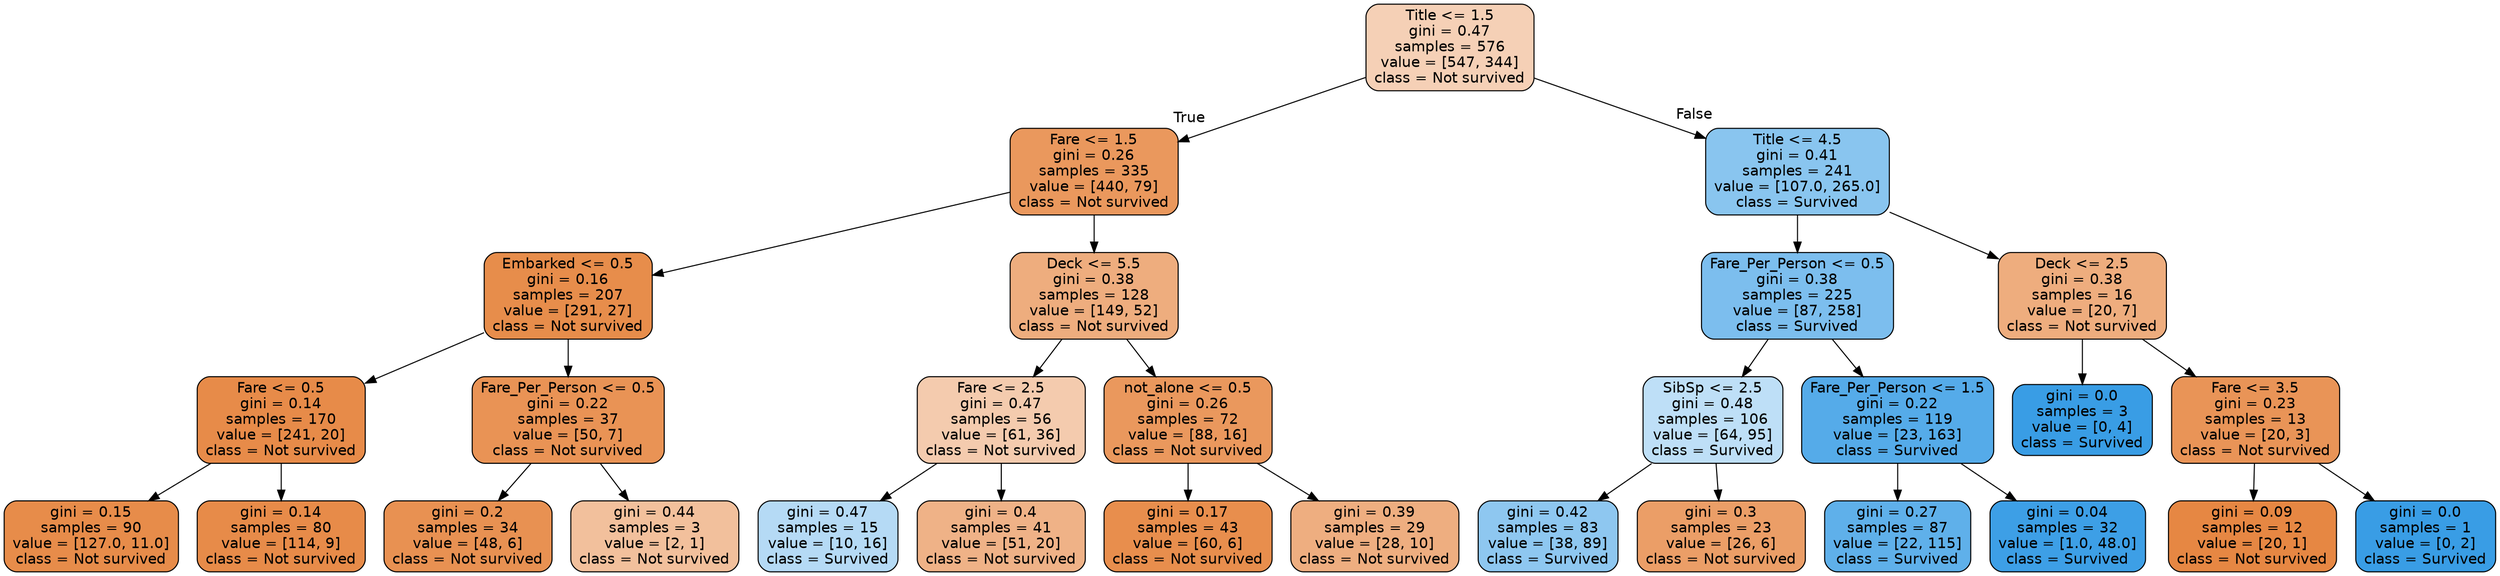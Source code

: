 digraph Tree {
node [shape=box, style="filled, rounded", color="black", fontname="helvetica"] ;
edge [fontname="helvetica"] ;
0 [label="Title <= 1.5\ngini = 0.47\nsamples = 576\nvalue = [547, 344]\nclass = Not survived", fillcolor="#f5d0b6"] ;
1 [label="Fare <= 1.5\ngini = 0.26\nsamples = 335\nvalue = [440, 79]\nclass = Not survived", fillcolor="#ea985d"] ;
0 -> 1 [labeldistance=2.5, labelangle=45, headlabel="True"] ;
2 [label="Embarked <= 0.5\ngini = 0.16\nsamples = 207\nvalue = [291, 27]\nclass = Not survived", fillcolor="#e78d4b"] ;
1 -> 2 ;
3 [label="Fare <= 0.5\ngini = 0.14\nsamples = 170\nvalue = [241, 20]\nclass = Not survived", fillcolor="#e78b49"] ;
2 -> 3 ;
4 [label="gini = 0.15\nsamples = 90\nvalue = [127.0, 11.0]\nclass = Not survived", fillcolor="#e78c4a"] ;
3 -> 4 ;
5 [label="gini = 0.14\nsamples = 80\nvalue = [114, 9]\nclass = Not survived", fillcolor="#e78b49"] ;
3 -> 5 ;
6 [label="Fare_Per_Person <= 0.5\ngini = 0.22\nsamples = 37\nvalue = [50, 7]\nclass = Not survived", fillcolor="#e99355"] ;
2 -> 6 ;
7 [label="gini = 0.2\nsamples = 34\nvalue = [48, 6]\nclass = Not survived", fillcolor="#e89152"] ;
6 -> 7 ;
8 [label="gini = 0.44\nsamples = 3\nvalue = [2, 1]\nclass = Not survived", fillcolor="#f2c09c"] ;
6 -> 8 ;
9 [label="Deck <= 5.5\ngini = 0.38\nsamples = 128\nvalue = [149, 52]\nclass = Not survived", fillcolor="#eead7e"] ;
1 -> 9 ;
10 [label="Fare <= 2.5\ngini = 0.47\nsamples = 56\nvalue = [61, 36]\nclass = Not survived", fillcolor="#f4cbae"] ;
9 -> 10 ;
11 [label="gini = 0.47\nsamples = 15\nvalue = [10, 16]\nclass = Survived", fillcolor="#b5daf5"] ;
10 -> 11 ;
12 [label="gini = 0.4\nsamples = 41\nvalue = [51, 20]\nclass = Not survived", fillcolor="#efb287"] ;
10 -> 12 ;
13 [label="not_alone <= 0.5\ngini = 0.26\nsamples = 72\nvalue = [88, 16]\nclass = Not survived", fillcolor="#ea985d"] ;
9 -> 13 ;
14 [label="gini = 0.17\nsamples = 43\nvalue = [60, 6]\nclass = Not survived", fillcolor="#e88e4d"] ;
13 -> 14 ;
15 [label="gini = 0.39\nsamples = 29\nvalue = [28, 10]\nclass = Not survived", fillcolor="#eeae80"] ;
13 -> 15 ;
16 [label="Title <= 4.5\ngini = 0.41\nsamples = 241\nvalue = [107.0, 265.0]\nclass = Survived", fillcolor="#89c5ef"] ;
0 -> 16 [labeldistance=2.5, labelangle=-45, headlabel="False"] ;
17 [label="Fare_Per_Person <= 0.5\ngini = 0.38\nsamples = 225\nvalue = [87, 258]\nclass = Survived", fillcolor="#7cbeee"] ;
16 -> 17 ;
18 [label="SibSp <= 2.5\ngini = 0.48\nsamples = 106\nvalue = [64, 95]\nclass = Survived", fillcolor="#bedff7"] ;
17 -> 18 ;
19 [label="gini = 0.42\nsamples = 83\nvalue = [38, 89]\nclass = Survived", fillcolor="#8ec7f0"] ;
18 -> 19 ;
20 [label="gini = 0.3\nsamples = 23\nvalue = [26, 6]\nclass = Not survived", fillcolor="#eb9e67"] ;
18 -> 20 ;
21 [label="Fare_Per_Person <= 1.5\ngini = 0.22\nsamples = 119\nvalue = [23, 163]\nclass = Survived", fillcolor="#55abe9"] ;
17 -> 21 ;
22 [label="gini = 0.27\nsamples = 87\nvalue = [22, 115]\nclass = Survived", fillcolor="#5fb0ea"] ;
21 -> 22 ;
23 [label="gini = 0.04\nsamples = 32\nvalue = [1.0, 48.0]\nclass = Survived", fillcolor="#3d9fe6"] ;
21 -> 23 ;
24 [label="Deck <= 2.5\ngini = 0.38\nsamples = 16\nvalue = [20, 7]\nclass = Not survived", fillcolor="#eead7e"] ;
16 -> 24 ;
25 [label="gini = 0.0\nsamples = 3\nvalue = [0, 4]\nclass = Survived", fillcolor="#399de5"] ;
24 -> 25 ;
26 [label="Fare <= 3.5\ngini = 0.23\nsamples = 13\nvalue = [20, 3]\nclass = Not survived", fillcolor="#e99457"] ;
24 -> 26 ;
27 [label="gini = 0.09\nsamples = 12\nvalue = [20, 1]\nclass = Not survived", fillcolor="#e68743"] ;
26 -> 27 ;
28 [label="gini = 0.0\nsamples = 1\nvalue = [0, 2]\nclass = Survived", fillcolor="#399de5"] ;
26 -> 28 ;
}